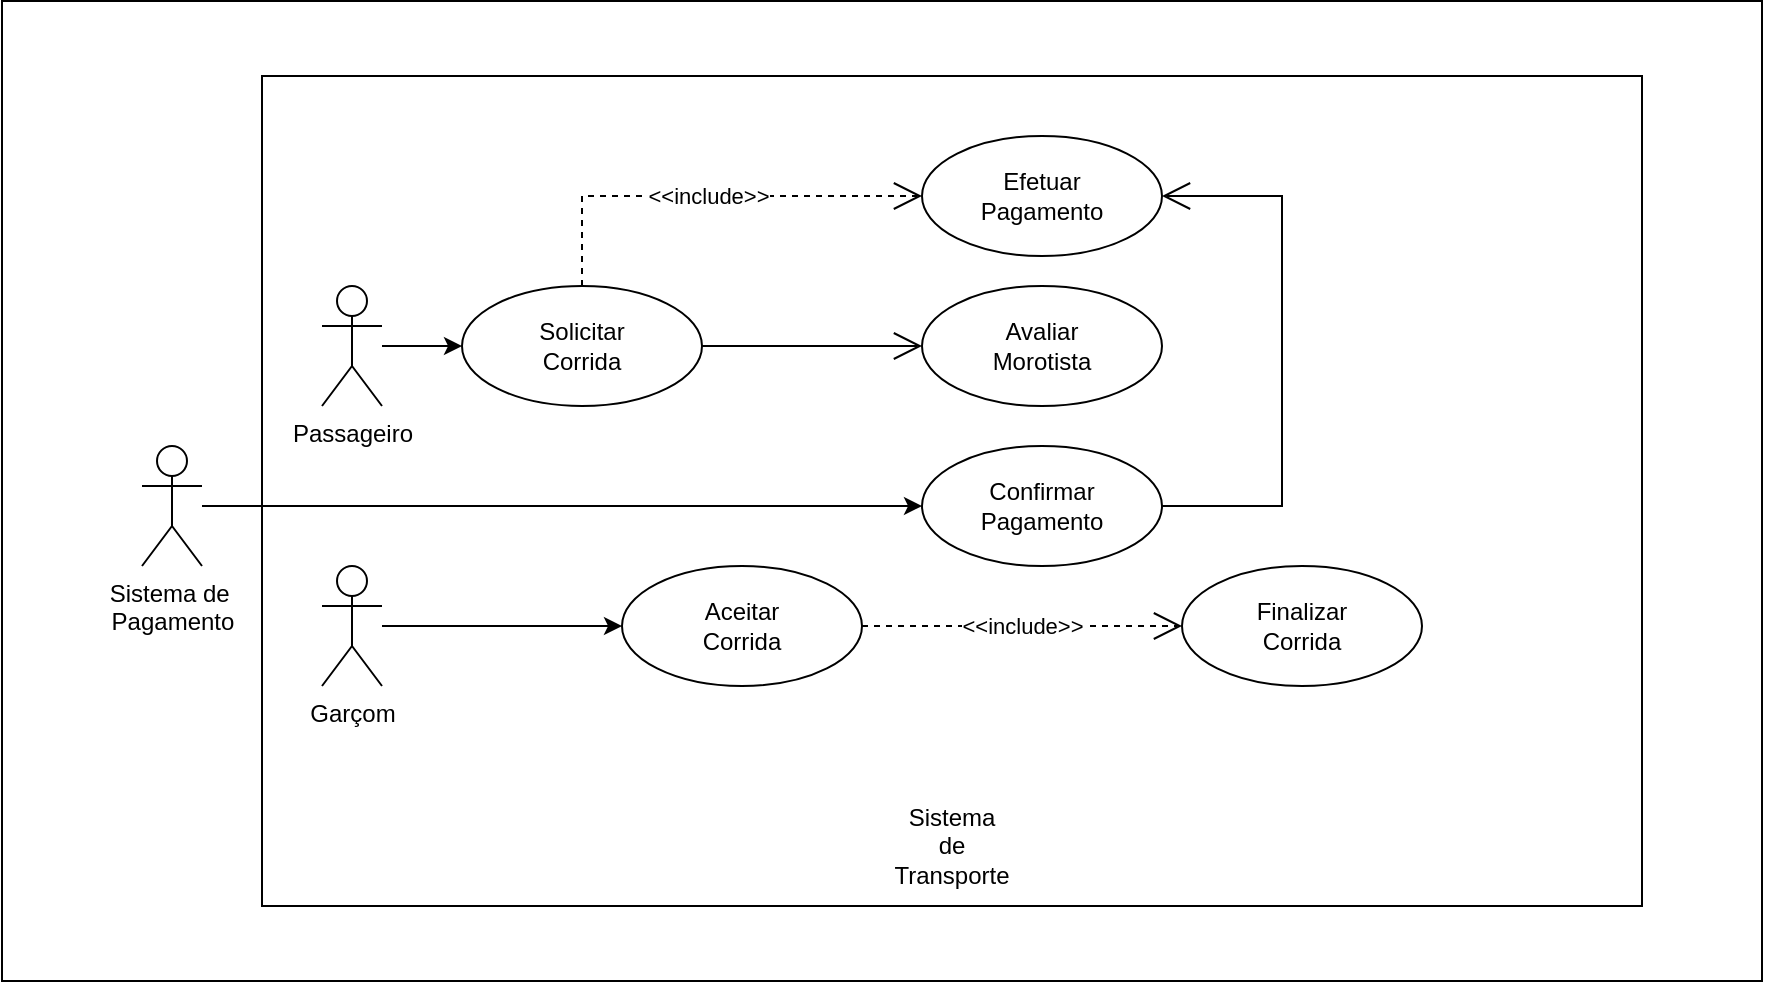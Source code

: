 <mxfile version="28.2.5">
  <diagram name="Página-1" id="ofHfS44cybs0vWze6UYh">
    <mxGraphModel dx="1157" dy="656" grid="1" gridSize="10" guides="1" tooltips="1" connect="1" arrows="1" fold="1" page="1" pageScale="1" pageWidth="827" pageHeight="1169" math="0" shadow="0">
      <root>
        <mxCell id="0" />
        <mxCell id="1" parent="0" />
        <mxCell id="PUIcjaC6gR7d_bjo0q7p-49" value="" style="rounded=0;whiteSpace=wrap;html=1;" vertex="1" parent="1">
          <mxGeometry x="50" y="442.5" width="880" height="490" as="geometry" />
        </mxCell>
        <mxCell id="PUIcjaC6gR7d_bjo0q7p-30" value="" style="rounded=0;whiteSpace=wrap;html=1;" vertex="1" parent="1">
          <mxGeometry x="180" y="480" width="690" height="415" as="geometry" />
        </mxCell>
        <mxCell id="PUIcjaC6gR7d_bjo0q7p-43" style="edgeStyle=orthogonalEdgeStyle;rounded=0;orthogonalLoop=1;jettySize=auto;html=1;" edge="1" parent="1" source="PUIcjaC6gR7d_bjo0q7p-1" target="PUIcjaC6gR7d_bjo0q7p-6">
          <mxGeometry relative="1" as="geometry" />
        </mxCell>
        <mxCell id="PUIcjaC6gR7d_bjo0q7p-1" value="Passageiro" style="shape=umlActor;verticalLabelPosition=bottom;verticalAlign=top;html=1;" vertex="1" parent="1">
          <mxGeometry x="210" y="585" width="30" height="60" as="geometry" />
        </mxCell>
        <mxCell id="PUIcjaC6gR7d_bjo0q7p-2" value="" style="ellipse;whiteSpace=wrap;html=1;" vertex="1" parent="1">
          <mxGeometry x="510" y="585" width="120" height="60" as="geometry" />
        </mxCell>
        <mxCell id="PUIcjaC6gR7d_bjo0q7p-3" value="Avaliar Morotista" style="text;html=1;align=center;verticalAlign=middle;whiteSpace=wrap;rounded=0;" vertex="1" parent="1">
          <mxGeometry x="540" y="600" width="60" height="30" as="geometry" />
        </mxCell>
        <mxCell id="PUIcjaC6gR7d_bjo0q7p-4" value="" style="ellipse;whiteSpace=wrap;html=1;" vertex="1" parent="1">
          <mxGeometry x="510" y="510" width="120" height="60" as="geometry" />
        </mxCell>
        <mxCell id="PUIcjaC6gR7d_bjo0q7p-5" value="Efetuar Pagamento" style="text;html=1;align=center;verticalAlign=middle;whiteSpace=wrap;rounded=0;" vertex="1" parent="1">
          <mxGeometry x="540" y="525" width="60" height="30" as="geometry" />
        </mxCell>
        <mxCell id="PUIcjaC6gR7d_bjo0q7p-6" value="" style="ellipse;whiteSpace=wrap;html=1;" vertex="1" parent="1">
          <mxGeometry x="280" y="585" width="120" height="60" as="geometry" />
        </mxCell>
        <mxCell id="PUIcjaC6gR7d_bjo0q7p-7" value="Solicitar Corrida" style="text;html=1;align=center;verticalAlign=middle;whiteSpace=wrap;rounded=0;" vertex="1" parent="1">
          <mxGeometry x="310" y="600" width="60" height="30" as="geometry" />
        </mxCell>
        <mxCell id="PUIcjaC6gR7d_bjo0q7p-47" style="edgeStyle=orthogonalEdgeStyle;rounded=0;orthogonalLoop=1;jettySize=auto;html=1;" edge="1" parent="1" source="PUIcjaC6gR7d_bjo0q7p-8" target="PUIcjaC6gR7d_bjo0q7p-11">
          <mxGeometry relative="1" as="geometry" />
        </mxCell>
        <mxCell id="PUIcjaC6gR7d_bjo0q7p-8" value="&lt;div&gt;Garçom&lt;/div&gt;" style="shape=umlActor;verticalLabelPosition=bottom;verticalAlign=top;html=1;" vertex="1" parent="1">
          <mxGeometry x="210" y="725" width="30" height="60" as="geometry" />
        </mxCell>
        <mxCell id="PUIcjaC6gR7d_bjo0q7p-11" value="" style="ellipse;whiteSpace=wrap;html=1;" vertex="1" parent="1">
          <mxGeometry x="360" y="725" width="120" height="60" as="geometry" />
        </mxCell>
        <mxCell id="PUIcjaC6gR7d_bjo0q7p-12" value="Aceitar Corrida" style="text;html=1;align=center;verticalAlign=middle;whiteSpace=wrap;rounded=0;" vertex="1" parent="1">
          <mxGeometry x="390" y="740" width="60" height="30" as="geometry" />
        </mxCell>
        <mxCell id="PUIcjaC6gR7d_bjo0q7p-22" value="&amp;lt;&amp;lt;include&amp;gt;&amp;gt;" style="endArrow=open;endSize=12;dashed=1;html=1;rounded=0;exitX=0.5;exitY=0;exitDx=0;exitDy=0;entryX=0;entryY=0.5;entryDx=0;entryDy=0;" edge="1" parent="1" source="PUIcjaC6gR7d_bjo0q7p-6" target="PUIcjaC6gR7d_bjo0q7p-4">
          <mxGeometry width="160" relative="1" as="geometry">
            <mxPoint x="300" y="680" as="sourcePoint" />
            <mxPoint x="460" y="680" as="targetPoint" />
            <Array as="points">
              <mxPoint x="340" y="540" />
            </Array>
          </mxGeometry>
        </mxCell>
        <mxCell id="PUIcjaC6gR7d_bjo0q7p-31" value="&lt;div style=&quot;&quot;&gt;&lt;span style=&quot;background-color: transparent; color: light-dark(rgb(0, 0, 0), rgb(255, 255, 255));&quot;&gt;Sistema de Transporte&lt;/span&gt;&lt;/div&gt;" style="text;html=1;align=center;verticalAlign=middle;whiteSpace=wrap;rounded=0;" vertex="1" parent="1">
          <mxGeometry x="495" y="850" width="60" height="30" as="geometry" />
        </mxCell>
        <mxCell id="PUIcjaC6gR7d_bjo0q7p-48" style="edgeStyle=orthogonalEdgeStyle;rounded=0;orthogonalLoop=1;jettySize=auto;html=1;" edge="1" parent="1" source="PUIcjaC6gR7d_bjo0q7p-33" target="PUIcjaC6gR7d_bjo0q7p-35">
          <mxGeometry relative="1" as="geometry" />
        </mxCell>
        <mxCell id="PUIcjaC6gR7d_bjo0q7p-33" value="Sistema de&amp;nbsp;&lt;div&gt;Pagamento&lt;/div&gt;" style="shape=umlActor;verticalLabelPosition=bottom;verticalAlign=top;html=1;" vertex="1" parent="1">
          <mxGeometry x="120" y="665" width="30" height="60" as="geometry" />
        </mxCell>
        <mxCell id="PUIcjaC6gR7d_bjo0q7p-35" value="" style="ellipse;whiteSpace=wrap;html=1;" vertex="1" parent="1">
          <mxGeometry x="510" y="665" width="120" height="60" as="geometry" />
        </mxCell>
        <mxCell id="PUIcjaC6gR7d_bjo0q7p-36" value="Confirmar Pagamento" style="text;html=1;align=center;verticalAlign=middle;whiteSpace=wrap;rounded=0;" vertex="1" parent="1">
          <mxGeometry x="540" y="680" width="60" height="30" as="geometry" />
        </mxCell>
        <mxCell id="PUIcjaC6gR7d_bjo0q7p-40" value="" style="ellipse;whiteSpace=wrap;html=1;" vertex="1" parent="1">
          <mxGeometry x="640" y="725" width="120" height="60" as="geometry" />
        </mxCell>
        <mxCell id="PUIcjaC6gR7d_bjo0q7p-41" value="Finalizar Corrida" style="text;html=1;align=center;verticalAlign=middle;whiteSpace=wrap;rounded=0;" vertex="1" parent="1">
          <mxGeometry x="670" y="740" width="60" height="30" as="geometry" />
        </mxCell>
        <mxCell id="PUIcjaC6gR7d_bjo0q7p-42" value="&amp;lt;&amp;lt;include&amp;gt;&amp;gt;" style="endArrow=open;endSize=12;dashed=1;html=1;rounded=0;exitX=1;exitY=0.5;exitDx=0;exitDy=0;entryX=0;entryY=0.5;entryDx=0;entryDy=0;" edge="1" parent="1" source="PUIcjaC6gR7d_bjo0q7p-11" target="PUIcjaC6gR7d_bjo0q7p-40">
          <mxGeometry width="160" relative="1" as="geometry">
            <mxPoint x="520" y="760" as="sourcePoint" />
            <mxPoint x="680" y="760" as="targetPoint" />
          </mxGeometry>
        </mxCell>
        <mxCell id="PUIcjaC6gR7d_bjo0q7p-50" value="" style="endArrow=open;endFill=1;endSize=12;html=1;rounded=0;exitX=1;exitY=0.5;exitDx=0;exitDy=0;entryX=0;entryY=0.5;entryDx=0;entryDy=0;" edge="1" parent="1" source="PUIcjaC6gR7d_bjo0q7p-6" target="PUIcjaC6gR7d_bjo0q7p-2">
          <mxGeometry width="160" relative="1" as="geometry">
            <mxPoint x="370" y="680" as="sourcePoint" />
            <mxPoint x="530" y="680" as="targetPoint" />
          </mxGeometry>
        </mxCell>
        <mxCell id="PUIcjaC6gR7d_bjo0q7p-51" value="" style="endArrow=open;endFill=1;endSize=12;html=1;rounded=0;exitX=1;exitY=0.5;exitDx=0;exitDy=0;entryX=1;entryY=0.5;entryDx=0;entryDy=0;" edge="1" parent="1" source="PUIcjaC6gR7d_bjo0q7p-35" target="PUIcjaC6gR7d_bjo0q7p-4">
          <mxGeometry width="160" relative="1" as="geometry">
            <mxPoint x="370" y="680" as="sourcePoint" />
            <mxPoint x="530" y="680" as="targetPoint" />
            <Array as="points">
              <mxPoint x="690" y="695" />
              <mxPoint x="690" y="540" />
            </Array>
          </mxGeometry>
        </mxCell>
      </root>
    </mxGraphModel>
  </diagram>
</mxfile>
